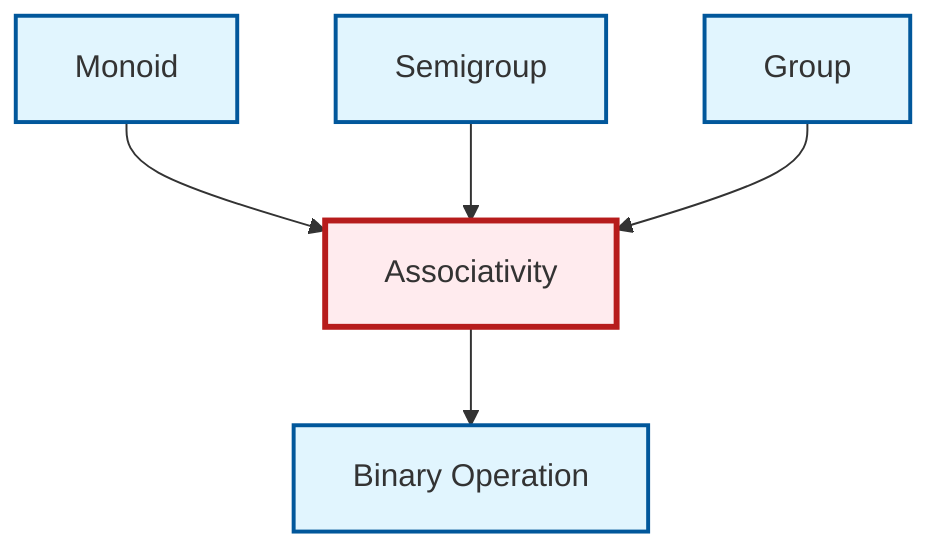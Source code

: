 graph TD
    classDef definition fill:#e1f5fe,stroke:#01579b,stroke-width:2px
    classDef theorem fill:#f3e5f5,stroke:#4a148c,stroke-width:2px
    classDef axiom fill:#fff3e0,stroke:#e65100,stroke-width:2px
    classDef example fill:#e8f5e9,stroke:#1b5e20,stroke-width:2px
    classDef current fill:#ffebee,stroke:#b71c1c,stroke-width:3px
    def-associativity["Associativity"]:::definition
    def-group["Group"]:::definition
    def-binary-operation["Binary Operation"]:::definition
    def-monoid["Monoid"]:::definition
    def-semigroup["Semigroup"]:::definition
    def-monoid --> def-associativity
    def-semigroup --> def-associativity
    def-group --> def-associativity
    def-associativity --> def-binary-operation
    class def-associativity current